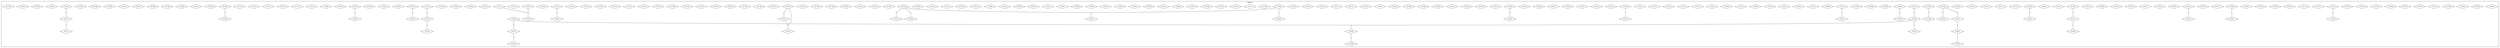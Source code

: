 digraph GRAPH_0 {
	edge [ dir=none];
	graph [ rankdir=TB ];
	ratio=auto;
	mincross=2.0;
	node [
		fontsize=11,
		fillcolor=white,
		style=filled,

];
	subgraph cluster_0 {
		label = "tikaboo"
		0 [ label="TV1003", shape=diamond, width=0.000000, height=0.000000 ]
		0 [ label="TV1003", shape=diamond, width=0.000000, height=0.000000 ]
		1 [ label="TV2005", shape=diamond, width=0.000000, height=0.000000 ]
		1 [ label="TV2005", shape=diamond, width=0.000000, height=0.000000 ]
		2 [ label="TV2055", shape=diamond, width=0.000000, height=0.000000 ]
		2 [ label="TV2055", shape=diamond, width=0.000000, height=0.000000 ]
		3 [ label="TV2090", shape=diamond, width=0.000000, height=0.000000 ]
		3 [ label="TV2090", shape=diamond, width=0.000000, height=0.000000 ]
		4 [ label="TV2252", shape=diamond, width=0.000000, height=0.000000 ]
		4 [ label="TV2252", shape=diamond, width=0.000000, height=0.000000 ]
		5 [ label="TV2272", shape=diamond, width=0.000000, height=0.000000 ]
		5 [ label="TV2272", shape=diamond, width=0.000000, height=0.000000 ]
		6 [ label="TV2273", shape=diamond, width=0.000000, height=0.000000 ]
		6 [ label="TV2273", shape=diamond, width=0.000000, height=0.000000 ]
		7 [ label="TV2298", shape=diamond, width=0.000000, height=0.000000 ]
		7 [ label="TV2298", shape=diamond, width=0.000000, height=0.000000 ]
		8 [ label="TV2518", shape=diamond, width=0.000000, height=0.000000 ]
		8 [ label="TV2518", shape=diamond, width=0.000000, height=0.000000 ]
		9 [ label="TV2520", shape=diamond, width=0.000000, height=0.000000 ]
		9 [ label="TV2520", shape=diamond, width=0.000000, height=0.000000 ]
		10 [ label="TV2522", shape=diamond, width=0.000000, height=0.000000 ]
		10 [ label="TV2522", shape=diamond, width=0.000000, height=0.000000 ]
		11 [ label="TV2524", shape=diamond, width=0.000000, height=0.000000 ]
	marr11 [shape=diamond,style=filled,label="",height=.1,width=.1]
		12 [ label="TV2525", shape=diamond, width=0.000000, height=0.000000 ]
		12 [ label="TV2525", shape=diamond, width=0.000000, height=0.000000 ]
		13 [ label="TV2527", shape=diamond, width=0.000000, height=0.000000 ]
		13 [ label="TV2527", shape=diamond, width=0.000000, height=0.000000 ]
		14 [ label="TV2775", shape=diamond, width=0.000000, height=0.000000 ]
		14 [ label="TV2775", shape=diamond, width=0.000000, height=0.000000 ]
		15 [ label="TV2813", shape=diamond, width=0.000000, height=0.000000 ]
		15 [ label="TV2813", shape=diamond, width=0.000000, height=0.000000 ]
		16 [ label="TV3024", shape=diamond, width=0.000000, height=0.000000 ]
		16 [ label="TV3024", shape=diamond, width=0.000000, height=0.000000 ]
		17 [ label="TV3042", shape=diamond, width=0.000000, height=0.000000 ]
		17 [ label="TV3042", shape=diamond, width=0.000000, height=0.000000 ]
		18 [ label="TV3052", shape=diamond, width=0.000000, height=0.000000 ]
		18 [ label="TV3052", shape=diamond, width=0.000000, height=0.000000 ]
		19 [ label="TV3206", shape=diamond, width=0.000000, height=0.000000 ]
		19 [ label="TV3206", shape=diamond, width=0.000000, height=0.000000 ]
		20 [ label="TV3207", shape=diamond, width=0.000000, height=0.000000 ]
	marr20 [shape=diamond,style=filled,label="",height=.1,width=.1]
		21 [ label="TV3217", shape=diamond, width=0.000000, height=0.000000 ]
		21 [ label="TV3217", shape=diamond, width=0.000000, height=0.000000 ]
		22 [ label="TV3219", shape=diamond, width=0.000000, height=0.000000 ]
		22 [ label="TV3219", shape=diamond, width=0.000000, height=0.000000 ]
		23 [ label="TV3222", shape=diamond, width=0.000000, height=0.000000 ]
	marr23 [shape=diamond,style=filled,label="",height=.1,width=.1]
		24 [ label="TV3223", shape=diamond, width=0.000000, height=0.000000 ]
		24 [ label="TV3223", shape=diamond, width=0.000000, height=0.000000 ]
		25 [ label="TV3224", shape=diamond, width=0.000000, height=0.000000 ]
		25 [ label="TV3224", shape=diamond, width=0.000000, height=0.000000 ]
		26 [ label="TV3225", shape=diamond, width=0.000000, height=0.000000 ]
		26 [ label="TV3225", shape=diamond, width=0.000000, height=0.000000 ]
		27 [ label="TV3227", shape=diamond, width=0.000000, height=0.000000 ]
		27 [ label="TV3227", shape=diamond, width=0.000000, height=0.000000 ]
		28 [ label="TV3236", shape=diamond, width=0.000000, height=0.000000 ]
		28 [ label="TV3236", shape=diamond, width=0.000000, height=0.000000 ]
		29 [ label="TV3238", shape=diamond, width=0.000000, height=0.000000 ]
		29 [ label="TV3238", shape=diamond, width=0.000000, height=0.000000 ]
		30 [ label="TV3243", shape=diamond, width=0.000000, height=0.000000 ]
		30 [ label="TV3243", shape=diamond, width=0.000000, height=0.000000 ]
		31 [ label="TV4251", shape=diamond, width=0.000000, height=0.000000 ]
		31 [ label="TV4251", shape=diamond, width=0.000000, height=0.000000 ]
		32 [ label="TV4252", shape=diamond, width=0.000000, height=0.000000 ]
	marr32 [shape=diamond,style=filled,label="",height=.1,width=.1]
		33 [ label="TV4255", shape=diamond, width=0.000000, height=0.000000 ]
		33 [ label="TV4255", shape=diamond, width=0.000000, height=0.000000 ]
		34 [ label="TV4256", shape=diamond, width=0.000000, height=0.000000 ]
	marr34 [shape=diamond,style=filled,label="",height=.1,width=.1]
		35 [ label="TV4257", shape=diamond, width=0.000000, height=0.000000 ]
		35 [ label="TV4257", shape=diamond, width=0.000000, height=0.000000 ]
		36 [ label="TV4261", shape=diamond, width=0.000000, height=0.000000 ]
	marr36 [shape=diamond,style=filled,label="",height=.1,width=.1]
		37 [ label="TV4262", shape=diamond, width=0.000000, height=0.000000 ]
	marr37 [shape=diamond,style=filled,label="",height=.1,width=.1]
		38 [ label="TV4263", shape=diamond, width=0.000000, height=0.000000 ]
		38 [ label="TV4263", shape=diamond, width=0.000000, height=0.000000 ]
		39 [ label="TV4265", shape=diamond, width=0.000000, height=0.000000 ]
	marr39 [shape=diamond,style=filled,label="",height=.1,width=.1]
		40 [ label="TV4267", shape=diamond, width=0.000000, height=0.000000 ]
	marr40 [shape=diamond,style=filled,label="",height=.1,width=.1]
		41 [ label="TV4272", shape=diamond, width=0.000000, height=0.000000 ]
	marr41 [shape=diamond,style=filled,label="",height=.1,width=.1]
		42 [ label="TV4273", shape=diamond, width=0.000000, height=0.000000 ]
		42 [ label="TV4273", shape=diamond, width=0.000000, height=0.000000 ]
		43 [ label="TV4274", shape=diamond, width=0.000000, height=0.000000 ]
		43 [ label="TV4274", shape=diamond, width=0.000000, height=0.000000 ]
		44 [ label="TV4275", shape=diamond, width=0.000000, height=0.000000 ]
		44 [ label="TV4275", shape=diamond, width=0.000000, height=0.000000 ]
		45 [ label="TV4277", shape=diamond, width=0.000000, height=0.000000 ]
		45 [ label="TV4277", shape=diamond, width=0.000000, height=0.000000 ]
		46 [ label="TV4278", shape=diamond, width=0.000000, height=0.000000 ]
		46 [ label="TV4278", shape=diamond, width=0.000000, height=0.000000 ]
		47 [ label="TV4281", shape=diamond, width=0.000000, height=0.000000 ]
		47 [ label="TV4281", shape=diamond, width=0.000000, height=0.000000 ]
		48 [ label="TV4282", shape=diamond, width=0.000000, height=0.000000 ]
		48 [ label="TV4282", shape=diamond, width=0.000000, height=0.000000 ]
		49 [ label="TV4286", shape=diamond, width=0.000000, height=0.000000 ]
	marr49 [shape=diamond,style=filled,label="",height=.1,width=.1]
		50 [ label="TV4287", shape=diamond, width=0.000000, height=0.000000 ]
		50 [ label="TV4287", shape=diamond, width=0.000000, height=0.000000 ]
		51 [ label="TV4289", shape=diamond, width=0.000000, height=0.000000 ]
	marr51 [shape=diamond,style=filled,label="",height=.1,width=.1]
		52 [ label="TV4292", shape=diamond, width=0.000000, height=0.000000 ]
		52 [ label="TV4292", shape=diamond, width=0.000000, height=0.000000 ]
		53 [ label="TV4293", shape=diamond, width=0.000000, height=0.000000 ]
	marr53 [shape=diamond,style=filled,label="",height=.1,width=.1]
		54 [ label="TV4294", shape=diamond, width=0.000000, height=0.000000 ]
	marr54 [shape=diamond,style=filled,label="",height=.1,width=.1]
		55 [ label="TV4295", shape=diamond, width=0.000000, height=0.000000 ]
		55 [ label="TV4295", shape=diamond, width=0.000000, height=0.000000 ]
		56 [ label="TV4296", shape=diamond, width=0.000000, height=0.000000 ]
		56 [ label="TV4296", shape=diamond, width=0.000000, height=0.000000 ]
		57 [ label="TV4298", shape=diamond, width=0.000000, height=0.000000 ]
		57 [ label="TV4298", shape=diamond, width=0.000000, height=0.000000 ]
		58 [ label="TV4301", shape=diamond, width=0.000000, height=0.000000 ]
	marr58 [shape=diamond,style=filled,label="",height=.1,width=.1]
		59 [ label="TV4304", shape=diamond, width=0.000000, height=0.000000 ]
		59 [ label="TV4304", shape=diamond, width=0.000000, height=0.000000 ]
		60 [ label="TV4305", shape=diamond, width=0.000000, height=0.000000 ]
		60 [ label="TV4305", shape=diamond, width=0.000000, height=0.000000 ]
		61 [ label="TV4309", shape=diamond, width=0.000000, height=0.000000 ]
		61 [ label="TV4309", shape=diamond, width=0.000000, height=0.000000 ]
		62 [ label="TV4312", shape=diamond, width=0.000000, height=0.000000 ]
		62 [ label="TV4312", shape=diamond, width=0.000000, height=0.000000 ]
		63 [ label="TV4315", shape=diamond, width=0.000000, height=0.000000 ]
		63 [ label="TV4315", shape=diamond, width=0.000000, height=0.000000 ]
		64 [ label="TV4316", shape=diamond, width=0.000000, height=0.000000 ]
	marr64 [shape=diamond,style=filled,label="",height=.1,width=.1]
		65 [ label="TV4321", shape=diamond, width=0.000000, height=0.000000 ]
		65 [ label="TV4321", shape=diamond, width=0.000000, height=0.000000 ]
		66 [ label="TV4504", shape=diamond, width=0.000000, height=0.000000 ]
		66 [ label="TV4504", shape=diamond, width=0.000000, height=0.000000 ]
		67 [ label="TV4506", shape=diamond, width=0.000000, height=0.000000 ]
		67 [ label="TV4506", shape=diamond, width=0.000000, height=0.000000 ]
		68 [ label="TV4507", shape=diamond, width=0.000000, height=0.000000 ]
		68 [ label="TV4507", shape=diamond, width=0.000000, height=0.000000 ]
		69 [ label="TV4509", shape=diamond, width=0.000000, height=0.000000 ]
		69 [ label="TV4509", shape=diamond, width=0.000000, height=0.000000 ]
		70 [ label="TV4510", shape=diamond, width=0.000000, height=0.000000 ]
		70 [ label="TV4510", shape=diamond, width=0.000000, height=0.000000 ]
		71 [ label="TV4511", shape=diamond, width=0.000000, height=0.000000 ]
		71 [ label="TV4511", shape=diamond, width=0.000000, height=0.000000 ]
		72 [ label="TV4512", shape=diamond, width=0.000000, height=0.000000 ]
		72 [ label="TV4512", shape=diamond, width=0.000000, height=0.000000 ]
		73 [ label="TV4514", shape=diamond, width=0.000000, height=0.000000 ]
		73 [ label="TV4514", shape=diamond, width=0.000000, height=0.000000 ]
		74 [ label="TV4515", shape=diamond, width=0.000000, height=0.000000 ]
		74 [ label="TV4515", shape=diamond, width=0.000000, height=0.000000 ]
		75 [ label="TV4519", shape=diamond, width=0.000000, height=0.000000 ]
		75 [ label="TV4519", shape=diamond, width=0.000000, height=0.000000 ]
		76 [ label="TV4521", shape=diamond, width=0.000000, height=0.000000 ]
		76 [ label="TV4521", shape=diamond, width=0.000000, height=0.000000 ]
		77 [ label="TV4522", shape=diamond, width=0.000000, height=0.000000 ]
		77 [ label="TV4522", shape=diamond, width=0.000000, height=0.000000 ]
		78 [ label="TV4530", shape=diamond, width=0.000000, height=0.000000 ]
		78 [ label="TV4530", shape=diamond, width=0.000000, height=0.000000 ]
		79 [ label="TV4531", shape=diamond, width=0.000000, height=0.000000 ]
	marr79 [shape=diamond,style=filled,label="",height=.1,width=.1]
		80 [ label="TV4535", shape=diamond, width=0.000000, height=0.000000 ]
		80 [ label="TV4535", shape=diamond, width=0.000000, height=0.000000 ]
		81 [ label="TV4539", shape=diamond, width=0.000000, height=0.000000 ]
		81 [ label="TV4539", shape=diamond, width=0.000000, height=0.000000 ]
		82 [ label="TV4547", shape=diamond, width=0.000000, height=0.000000 ]
		82 [ label="TV4547", shape=diamond, width=0.000000, height=0.000000 ]
		83 [ label="TV4548", shape=diamond, width=0.000000, height=0.000000 ]
		83 [ label="TV4548", shape=diamond, width=0.000000, height=0.000000 ]
		84 [ label="TV4549", shape=diamond, width=0.000000, height=0.000000 ]
		84 [ label="TV4549", shape=diamond, width=0.000000, height=0.000000 ]
		85 [ label="TV4550", shape=diamond, width=0.000000, height=0.000000 ]
		85 [ label="TV4550", shape=diamond, width=0.000000, height=0.000000 ]
		86 [ label="TV4551", shape=diamond, width=0.000000, height=0.000000 ]
		86 [ label="TV4551", shape=diamond, width=0.000000, height=0.000000 ]
		87 [ label="TV4552", shape=diamond, width=0.000000, height=0.000000 ]
	marr87 [shape=diamond,style=filled,label="",height=.1,width=.1]
		88 [ label="TV4553", shape=diamond, width=0.000000, height=0.000000 ]
		88 [ label="TV4553", shape=diamond, width=0.000000, height=0.000000 ]
		89 [ label="TV4556", shape=diamond, width=0.000000, height=0.000000 ]
		89 [ label="TV4556", shape=diamond, width=0.000000, height=0.000000 ]
		90 [ label="TV4558", shape=diamond, width=0.000000, height=0.000000 ]
	marr90 [shape=diamond,style=filled,label="",height=.1,width=.1]
		91 [ label="TV4559", shape=diamond, width=0.000000, height=0.000000 ]
		91 [ label="TV4559", shape=diamond, width=0.000000, height=0.000000 ]
		92 [ label="TV4562", shape=diamond, width=0.000000, height=0.000000 ]
		92 [ label="TV4562", shape=diamond, width=0.000000, height=0.000000 ]
		93 [ label="TV4563", shape=diamond, width=0.000000, height=0.000000 ]
		93 [ label="TV4563", shape=diamond, width=0.000000, height=0.000000 ]
		94 [ label="TV4564", shape=diamond, width=0.000000, height=0.000000 ]
		94 [ label="TV4564", shape=diamond, width=0.000000, height=0.000000 ]
		95 [ label="TV4565", shape=diamond, width=0.000000, height=0.000000 ]
		95 [ label="TV4565", shape=diamond, width=0.000000, height=0.000000 ]
		96 [ label="TV4567", shape=diamond, width=0.000000, height=0.000000 ]
		96 [ label="TV4567", shape=diamond, width=0.000000, height=0.000000 ]
		97 [ label="TV4570", shape=diamond, width=0.000000, height=0.000000 ]
		97 [ label="TV4570", shape=diamond, width=0.000000, height=0.000000 ]
		98 [ label="TV4571", shape=diamond, width=0.000000, height=0.000000 ]
		98 [ label="TV4571", shape=diamond, width=0.000000, height=0.000000 ]
		99 [ label="TV4572", shape=diamond, width=0.000000, height=0.000000 ]
		99 [ label="TV4572", shape=diamond, width=0.000000, height=0.000000 ]
		100 [ label="TV4759", shape=diamond, width=0.000000, height=0.000000 ]
		100 [ label="TV4759", shape=diamond, width=0.000000, height=0.000000 ]
		101 [ label="TV4762", shape=diamond, width=0.000000, height=0.000000 ]
		101 [ label="TV4762", shape=diamond, width=0.000000, height=0.000000 ]
		102 [ label="TV4763", shape=diamond, width=0.000000, height=0.000000 ]
		102 [ label="TV4763", shape=diamond, width=0.000000, height=0.000000 ]
		103 [ label="TV4766", shape=diamond, width=0.000000, height=0.000000 ]
		103 [ label="TV4766", shape=diamond, width=0.000000, height=0.000000 ]
		104 [ label="TV4768", shape=diamond, width=0.000000, height=0.000000 ]
		104 [ label="TV4768", shape=diamond, width=0.000000, height=0.000000 ]
		105 [ label="TV4771", shape=diamond, width=0.000000, height=0.000000 ]
		105 [ label="TV4771", shape=diamond, width=0.000000, height=0.000000 ]
		106 [ label="TV4773", shape=diamond, width=0.000000, height=0.000000 ]
	marr106 [shape=diamond,style=filled,label="",height=.1,width=.1]
		107 [ label="TV4776", shape=diamond, width=0.000000, height=0.000000 ]
	marr107 [shape=diamond,style=filled,label="",height=.1,width=.1]
		108 [ label="TV4780", shape=diamond, width=0.000000, height=0.000000 ]
		108 [ label="TV4780", shape=diamond, width=0.000000, height=0.000000 ]
		109 [ label="TV4785", shape=diamond, width=0.000000, height=0.000000 ]
		109 [ label="TV4785", shape=diamond, width=0.000000, height=0.000000 ]
		110 [ label="TV4787", shape=diamond, width=0.000000, height=0.000000 ]
	marr110 [shape=diamond,style=filled,label="",height=.1,width=.1]
		111 [ label="TV4799", shape=diamond, width=0.000000, height=0.000000 ]
		111 [ label="TV4799", shape=diamond, width=0.000000, height=0.000000 ]
		112 [ label="TV4801", shape=diamond, width=0.000000, height=0.000000 ]
		112 [ label="TV4801", shape=diamond, width=0.000000, height=0.000000 ]
		113 [ label="TV4806", shape=diamond, width=0.000000, height=0.000000 ]
		113 [ label="TV4806", shape=diamond, width=0.000000, height=0.000000 ]
		114 [ label="TV4817", shape=diamond, width=0.000000, height=0.000000 ]
		114 [ label="TV4817", shape=diamond, width=0.000000, height=0.000000 ]
		115 [ label="TV4820", shape=diamond, width=0.000000, height=0.000000 ]
		115 [ label="TV4820", shape=diamond, width=0.000000, height=0.000000 ]
		116 [ label="TV4825", shape=diamond, width=0.000000, height=0.000000 ]
		116 [ label="TV4825", shape=diamond, width=0.000000, height=0.000000 ]
		117 [ label="TV4829", shape=diamond, width=0.000000, height=0.000000 ]
		117 [ label="TV4829", shape=diamond, width=0.000000, height=0.000000 ]
		118 [ label="TV4831", shape=diamond, width=0.000000, height=0.000000 ]
		118 [ label="TV4831", shape=diamond, width=0.000000, height=0.000000 ]
		119 [ label="TV4832", shape=diamond, width=0.000000, height=0.000000 ]
		119 [ label="TV4832", shape=diamond, width=0.000000, height=0.000000 ]
		120 [ label="TV4836", shape=diamond, width=0.000000, height=0.000000 ]
		120 [ label="TV4836", shape=diamond, width=0.000000, height=0.000000 ]
		121 [ label="TV4837", shape=diamond, width=0.000000, height=0.000000 ]
		121 [ label="TV4837", shape=diamond, width=0.000000, height=0.000000 ]
		122 [ label="TV5013", shape=diamond, width=0.000000, height=0.000000 ]
		122 [ label="TV5013", shape=diamond, width=0.000000, height=0.000000 ]
		123 [ label="TV5014", shape=diamond, width=0.000000, height=0.000000 ]
		123 [ label="TV5014", shape=diamond, width=0.000000, height=0.000000 ]
		124 [ label="TV5030", shape=diamond, width=0.000000, height=0.000000 ]
		124 [ label="TV5030", shape=diamond, width=0.000000, height=0.000000 ]
		125 [ label="TV5035", shape=diamond, width=0.000000, height=0.000000 ]
		125 [ label="TV5035", shape=diamond, width=0.000000, height=0.000000 ]
		126 [ label="TV5066", shape=diamond, width=0.000000, height=0.000000 ]
		126 [ label="TV5066", shape=diamond, width=0.000000, height=0.000000 ]
		127 [ label="TV5118", shape=diamond, width=0.000000, height=0.000000 ]
		127 [ label="TV5118", shape=diamond, width=0.000000, height=0.000000 ]
		128 [ label="TV5123", shape=diamond, width=0.000000, height=0.000000 ]
		128 [ label="TV5123", shape=diamond, width=0.000000, height=0.000000 ]
		129 [ label="TV5125", shape=diamond, width=0.000000, height=0.000000 ]
		129 [ label="TV5125", shape=diamond, width=0.000000, height=0.000000 ]
		130 [ label="TV5126", shape=diamond, width=0.000000, height=0.000000 ]
		130 [ label="TV5126", shape=diamond, width=0.000000, height=0.000000 ]
		131 [ label="TV5131", shape=diamond, width=0.000000, height=0.000000 ]
	marr131 [shape=diamond,style=filled,label="",height=.1,width=.1]
		132 [ label="TV5138", shape=diamond, width=0.000000, height=0.000000 ]
		132 [ label="TV5138", shape=diamond, width=0.000000, height=0.000000 ]
		133 [ label="TV5139", shape=diamond, width=0.000000, height=0.000000 ]
		133 [ label="TV5139", shape=diamond, width=0.000000, height=0.000000 ]
		134 [ label="TV5141", shape=diamond, width=0.000000, height=0.000000 ]
		134 [ label="TV5141", shape=diamond, width=0.000000, height=0.000000 ]
		135 [ label="TV5142", shape=diamond, width=0.000000, height=0.000000 ]
		135 [ label="TV5142", shape=diamond, width=0.000000, height=0.000000 ]
		136 [ label="TV5144", shape=diamond, width=0.000000, height=0.000000 ]
		136 [ label="TV5144", shape=diamond, width=0.000000, height=0.000000 ]
		137 [ label="TV5145", shape=diamond, width=0.000000, height=0.000000 ]
		137 [ label="TV5145", shape=diamond, width=0.000000, height=0.000000 ]
		138 [ label="TV5146", shape=diamond, width=0.000000, height=0.000000 ]
		138 [ label="TV5146", shape=diamond, width=0.000000, height=0.000000 ]
		139 [ label="TV5149", shape=diamond, width=0.000000, height=0.000000 ]
		139 [ label="TV5149", shape=diamond, width=0.000000, height=0.000000 ]
		140 [ label="TV5150", shape=diamond, width=0.000000, height=0.000000 ]
		140 [ label="TV5150", shape=diamond, width=0.000000, height=0.000000 ]
		141 [ label="TV5151", shape=diamond, width=0.000000, height=0.000000 ]
	marr141 [shape=diamond,style=filled,label="",height=.1,width=.1]
		142 [ label="TV5152", shape=diamond, width=0.000000, height=0.000000 ]
	marr142 [shape=diamond,style=filled,label="",height=.1,width=.1]
		143 [ label="TV5153", shape=diamond, width=0.000000, height=0.000000 ]
		143 [ label="TV5153", shape=diamond, width=0.000000, height=0.000000 ]
		144 [ label="TV5172", shape=diamond, width=0.000000, height=0.000000 ]
		144 [ label="TV5172", shape=diamond, width=0.000000, height=0.000000 ]
		145 [ label="TV5180", shape=diamond, width=0.000000, height=0.000000 ]
		145 [ label="TV5180", shape=diamond, width=0.000000, height=0.000000 ]
		146 [ label="TV5182", shape=diamond, width=0.000000, height=0.000000 ]
		146 [ label="TV5182", shape=diamond, width=0.000000, height=0.000000 ]
		147 [ label="TV5183", shape=diamond, width=0.000000, height=0.000000 ]
		147 [ label="TV5183", shape=diamond, width=0.000000, height=0.000000 ]
		148 [ label="TV5193", shape=diamond, width=0.000000, height=0.000000 ]
		148 [ label="TV5193", shape=diamond, width=0.000000, height=0.000000 ]
		149 [ label="TV5202", shape=diamond, width=0.000000, height=0.000000 ]
		149 [ label="TV5202", shape=diamond, width=0.000000, height=0.000000 ]
		150 [ label="TV5205", shape=diamond, width=0.000000, height=0.000000 ]
		150 [ label="TV5205", shape=diamond, width=0.000000, height=0.000000 ]
		151 [ label="TV5206", shape=diamond, width=0.000000, height=0.000000 ]
		151 [ label="TV5206", shape=diamond, width=0.000000, height=0.000000 ]
		152 [ label="TV5210", shape=diamond, width=0.000000, height=0.000000 ]
		152 [ label="TV5210", shape=diamond, width=0.000000, height=0.000000 ]
		153 [ label="TV5211", shape=diamond, width=0.000000, height=0.000000 ]
		153 [ label="TV5211", shape=diamond, width=0.000000, height=0.000000 ]
		154 [ label="TV5212", shape=diamond, width=0.000000, height=0.000000 ]
		154 [ label="TV5212", shape=diamond, width=0.000000, height=0.000000 ]
		155 [ label="TV5213", shape=diamond, width=0.000000, height=0.000000 ]
		155 [ label="TV5213", shape=diamond, width=0.000000, height=0.000000 ]
		156 [ label="TV5214", shape=diamond, width=0.000000, height=0.000000 ]
		156 [ label="TV5214", shape=diamond, width=0.000000, height=0.000000 ]
		157 [ label="TV5215", shape=diamond, width=0.000000, height=0.000000 ]
		157 [ label="TV5215", shape=diamond, width=0.000000, height=0.000000 ]
		158 [ label="TV5216", shape=diamond, width=0.000000, height=0.000000 ]
		158 [ label="TV5216", shape=diamond, width=0.000000, height=0.000000 ]
		159 [ label="TV5217", shape=diamond, width=0.000000, height=0.000000 ]
		159 [ label="TV5217", shape=diamond, width=0.000000, height=0.000000 ]
		160 [ label="TV5218", shape=diamond, width=0.000000, height=0.000000 ]
	marr160 [shape=diamond,style=filled,label="",height=.1,width=.1]
		161 [ label="TV5220", shape=diamond, width=0.000000, height=0.000000 ]
		161 [ label="TV5220", shape=diamond, width=0.000000, height=0.000000 ]
		162 [ label="TV5221", shape=diamond, width=0.000000, height=0.000000 ]
		162 [ label="TV5221", shape=diamond, width=0.000000, height=0.000000 ]
		163 [ label="TV5222", shape=diamond, width=0.000000, height=0.000000 ]
		163 [ label="TV5222", shape=diamond, width=0.000000, height=0.000000 ]
		164 [ label="TV5223", shape=diamond, width=0.000000, height=0.000000 ]
		164 [ label="TV5223", shape=diamond, width=0.000000, height=0.000000 ]
		165 [ label="TV5225", shape=diamond, width=0.000000, height=0.000000 ]
	marr165 [shape=diamond,style=filled,label="",height=.1,width=.1]
		166 [ label="TV5228", shape=diamond, width=0.000000, height=0.000000 ]
	marr166 [shape=diamond,style=filled,label="",height=.1,width=.1]
		167 [ label="TV5229", shape=diamond, width=0.000000, height=0.000000 ]
	marr167 [shape=diamond,style=filled,label="",height=.1,width=.1]
		168 [ label="TV5236", shape=diamond, width=0.000000, height=0.000000 ]
		168 [ label="TV5236", shape=diamond, width=0.000000, height=0.000000 ]
		169 [ label="TV5237", shape=diamond, width=0.000000, height=0.000000 ]
	marr169 [shape=diamond,style=filled,label="",height=.1,width=.1]
		170 [ label="TV5239", shape=diamond, width=0.000000, height=0.000000 ]
		170 [ label="TV5239", shape=diamond, width=0.000000, height=0.000000 ]
		171 [ label="TV5240", shape=diamond, width=0.000000, height=0.000000 ]
	marr171 [shape=diamond,style=filled,label="",height=.1,width=.1]
		172 [ label="TV5244", shape=diamond, width=0.000000, height=0.000000 ]
		172 [ label="TV5244", shape=diamond, width=0.000000, height=0.000000 ]
		173 [ label="TV5246", shape=diamond, width=0.000000, height=0.000000 ]
		173 [ label="TV5246", shape=diamond, width=0.000000, height=0.000000 ]
		174 [ label="TV5248", shape=diamond, width=0.000000, height=0.000000 ]
		174 [ label="TV5248", shape=diamond, width=0.000000, height=0.000000 ]
		175 [ label="TV5251", shape=diamond, width=0.000000, height=0.000000 ]
		175 [ label="TV5251", shape=diamond, width=0.000000, height=0.000000 ]
		176 [ label="TV5252", shape=diamond, width=0.000000, height=0.000000 ]
		176 [ label="TV5252", shape=diamond, width=0.000000, height=0.000000 ]
		177 [ label="TV5253", shape=diamond, width=0.000000, height=0.000000 ]
		177 [ label="TV5253", shape=diamond, width=0.000000, height=0.000000 ]
		178 [ label="TV5254", shape=diamond, width=0.000000, height=0.000000 ]
	marr178 [shape=diamond,style=filled,label="",height=.1,width=.1]
		179 [ label="TV5255", shape=diamond, width=0.000000, height=0.000000 ]
	marr179 [shape=diamond,style=filled,label="",height=.1,width=.1]
		180 [ label="TV5256", shape=diamond, width=0.000000, height=0.000000 ]
		180 [ label="TV5256", shape=diamond, width=0.000000, height=0.000000 ]
		181 [ label="TV5257", shape=diamond, width=0.000000, height=0.000000 ]
	marr181 [shape=diamond,style=filled,label="",height=.1,width=.1]
		182 [ label="TV5258", shape=diamond, width=0.000000, height=0.000000 ]
		182 [ label="TV5258", shape=diamond, width=0.000000, height=0.000000 ]
		183 [ label="TV5263", shape=diamond, width=0.000000, height=0.000000 ]
	marr183 [shape=diamond,style=filled,label="",height=.1,width=.1]
		184 [ label="TV5264", shape=diamond, width=0.000000, height=0.000000 ]
		184 [ label="TV5264", shape=diamond, width=0.000000, height=0.000000 ]
		185 [ label="TV5265", shape=diamond, width=0.000000, height=0.000000 ]
		185 [ label="TV5265", shape=diamond, width=0.000000, height=0.000000 ]
		186 [ label="TV5269", shape=diamond, width=0.000000, height=0.000000 ]
		186 [ label="TV5269", shape=diamond, width=0.000000, height=0.000000 ]
		187 [ label="TV5270", shape=diamond, width=0.000000, height=0.000000 ]
		187 [ label="TV5270", shape=diamond, width=0.000000, height=0.000000 ]
		188 [ label="TV5271", shape=diamond, width=0.000000, height=0.000000 ]
		188 [ label="TV5271", shape=diamond, width=0.000000, height=0.000000 ]
		189 [ label="TV5273", shape=diamond, width=0.000000, height=0.000000 ]
		189 [ label="TV5273", shape=diamond, width=0.000000, height=0.000000 ]
		190 [ label="TV5277", shape=diamond, width=0.000000, height=0.000000 ]
		190 [ label="TV5277", shape=diamond, width=0.000000, height=0.000000 ]
		191 [ label="TV5278", shape=diamond, width=0.000000, height=0.000000 ]
		191 [ label="TV5278", shape=diamond, width=0.000000, height=0.000000 ]
		192 [ label="TV5279", shape=diamond, width=0.000000, height=0.000000 ]
		192 [ label="TV5279", shape=diamond, width=0.000000, height=0.000000 ]
		193 [ label="TV5281", shape=diamond, width=0.000000, height=0.000000 ]
	marr193 [shape=diamond,style=filled,label="",height=.1,width=.1]
		194 [ label="TV5282", shape=diamond, width=0.000000, height=0.000000 ]
		194 [ label="TV5282", shape=diamond, width=0.000000, height=0.000000 ]
		195 [ label="TV5283", shape=diamond, width=0.000000, height=0.000000 ]
		195 [ label="TV5283", shape=diamond, width=0.000000, height=0.000000 ]
		196 [ label="TV5285", shape=diamond, width=0.000000, height=0.000000 ]
		196 [ label="TV5285", shape=diamond, width=0.000000, height=0.000000 ]
		197 [ label="TV5290", shape=diamond, width=0.000000, height=0.000000 ]
		197 [ label="TV5290", shape=diamond, width=0.000000, height=0.000000 ]
		198 [ label="TV5293", shape=diamond, width=0.000000, height=0.000000 ]
		198 [ label="TV5293", shape=diamond, width=0.000000, height=0.000000 ]
		199 [ label="TV5296", shape=diamond, width=0.000000, height=0.000000 ]
		199 [ label="TV5296", shape=diamond, width=0.000000, height=0.000000 ]
		200 [ label="TV5297", shape=diamond, width=0.000000, height=0.000000 ]
		200 [ label="TV5297", shape=diamond, width=0.000000, height=0.000000 ]
		201 [ label="TV5298", shape=diamond, width=0.000000, height=0.000000 ]
		201 [ label="TV5298", shape=diamond, width=0.000000, height=0.000000 ]
		202 [ label="TV5299", shape=diamond, width=0.000000, height=0.000000 ]
		202 [ label="TV5299", shape=diamond, width=0.000000, height=0.000000 ]
		203 [ label="TV5300", shape=diamond, width=0.000000, height=0.000000 ]
		203 [ label="TV5300", shape=diamond, width=0.000000, height=0.000000 ]
		204 [ label="TV5301", shape=diamond, width=0.000000, height=0.000000 ]
		204 [ label="TV5301", shape=diamond, width=0.000000, height=0.000000 ]
		205 [ label="TV5303", shape=diamond, width=0.000000, height=0.000000 ]
		205 [ label="TV5303", shape=diamond, width=0.000000, height=0.000000 ]
		206 [ label="TV5304", shape=diamond, width=0.000000, height=0.000000 ]
		206 [ label="TV5304", shape=diamond, width=0.000000, height=0.000000 ]
		207 [ label="TV5305", shape=diamond, width=0.000000, height=0.000000 ]
		207 [ label="TV5305", shape=diamond, width=0.000000, height=0.000000 ]
		208 [ label="TV5307", shape=diamond, width=0.000000, height=0.000000 ]
		208 [ label="TV5307", shape=diamond, width=0.000000, height=0.000000 ]
		209 [ label="TV5310", shape=diamond, width=0.000000, height=0.000000 ]
		209 [ label="TV5310", shape=diamond, width=0.000000, height=0.000000 ]
	}
	12 -> marr11  [ color="#000000" weight=1 ]
	marr11 -> 11  [ color="#000000" weight=2 ]
	19 -> marr20  [ color="#000000" weight=1 ]
	marr20 -> 20  [ color="#000000" weight=2 ]
	24 -> marr23  [ color="#000000" weight=1 ]
	marr23 -> 23  [ color="#000000" weight=2 ]
	133 -> marr32  [ color="#000000" weight=1 ]
	marr32 -> 32  [ color="#000000" weight=2 ]
	60 -> marr32  [ color="#000000" weight=1 ]
	133 -> marr34  [ color="#000000" weight=1 ]
	marr34 -> 34  [ color="#000000" weight=2 ]
	41 -> marr36  [ color="#000000" weight=1 ]
	marr36 -> 36  [ color="#000000" weight=2 ]
	36 -> marr37  [ color="#000000" weight=1 ]
	marr37 -> 37  [ color="#000000" weight=2 ]
	52 -> marr39  [ color="#000000" weight=1 ]
	marr39 -> 39  [ color="#000000" weight=2 ]
	48 -> marr40  [ color="#000000" weight=1 ]
	marr40 -> 40  [ color="#000000" weight=2 ]
	52 -> marr41  [ color="#000000" weight=1 ]
	marr41 -> 41  [ color="#000000" weight=2 ]
	50 -> marr49  [ color="#000000" weight=1 ]
	marr49 -> 49  [ color="#000000" weight=2 ]
	53 -> marr51  [ color="#000000" weight=1 ]
	marr51 -> 51  [ color="#000000" weight=2 ]
	165 -> marr53  [ color="#000000" weight=1 ]
	marr53 -> 53  [ color="#000000" weight=2 ]
	170 -> marr53  [ color="#000000" weight=1 ]
	55 -> marr54  [ color="#000000" weight=1 ]
	marr54 -> 54  [ color="#000000" weight=2 ]
	60 -> marr58  [ color="#000000" weight=1 ]
	marr58 -> 58  [ color="#000000" weight=2 ]
	179 -> marr64  [ color="#000000" weight=1 ]
	marr64 -> 64  [ color="#000000" weight=2 ]
	162 -> marr79  [ color="#000000" weight=1 ]
	marr79 -> 79  [ color="#000000" weight=2 ]
	85 -> marr87  [ color="#000000" weight=1 ]
	marr87 -> 87  [ color="#000000" weight=2 ]
	181 -> marr90  [ color="#000000" weight=1 ]
	marr90 -> 90  [ color="#000000" weight=2 ]
	205 -> marr106  [ color="#000000" weight=1 ]
	marr106 -> 106  [ color="#000000" weight=2 ]
	106 -> marr107  [ color="#000000" weight=1 ]
	marr107 -> 107  [ color="#000000" weight=2 ]
	103 -> marr110  [ color="#000000" weight=1 ]
	marr110 -> 110  [ color="#000000" weight=2 ]
	76 -> marr131  [ color="#000000" weight=1 ]
	marr131 -> 131  [ color="#000000" weight=2 ]
	143 -> marr141  [ color="#000000" weight=1 ]
	marr141 -> 141  [ color="#000000" weight=2 ]
	141 -> marr142  [ color="#000000" weight=1 ]
	marr142 -> 142  [ color="#000000" weight=2 ]
	143 -> marr142  [ color="#000000" weight=1 ]
	133 -> marr160  [ color="#000000" weight=1 ]
	marr160 -> 160  [ color="#000000" weight=2 ]
	42 -> marr165  [ color="#000000" weight=1 ]
	marr165 -> 165  [ color="#000000" weight=2 ]
	164 -> marr166  [ color="#000000" weight=1 ]
	marr166 -> 166  [ color="#000000" weight=2 ]
	159 -> marr166  [ color="#000000" weight=1 ]
	165 -> marr167  [ color="#000000" weight=1 ]
	marr167 -> 167  [ color="#000000" weight=2 ]
	170 -> marr169  [ color="#000000" weight=1 ]
	marr169 -> 169  [ color="#000000" weight=2 ]
	169 -> marr171  [ color="#000000" weight=1 ]
	marr171 -> 171  [ color="#000000" weight=2 ]
	176 -> marr178  [ color="#000000" weight=1 ]
	marr178 -> 178  [ color="#000000" weight=2 ]
	175 -> marr179  [ color="#000000" weight=1 ]
	marr179 -> 179  [ color="#000000" weight=2 ]
	33 -> marr181  [ color="#000000" weight=1 ]
	marr181 -> 181  [ color="#000000" weight=2 ]
	184 -> marr183  [ color="#000000" weight=1 ]
	marr183 -> 183  [ color="#000000" weight=2 ]
	194 -> marr193  [ color="#000000" weight=1 ]
	marr193 -> 193  [ color="#000000" weight=2 ]
}
